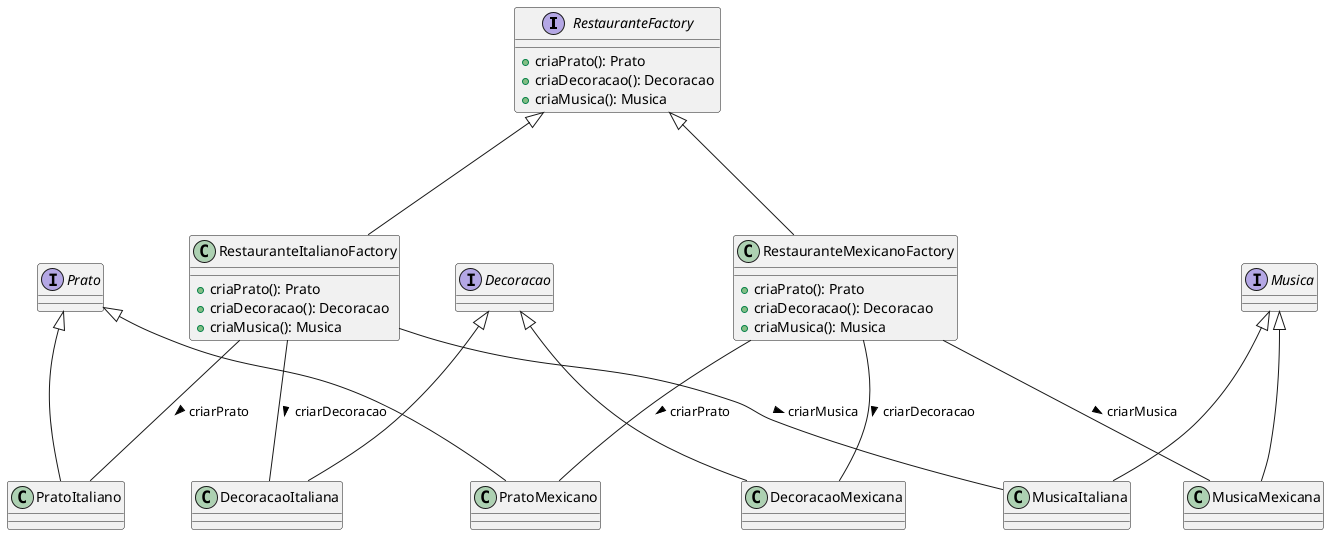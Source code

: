@startuml

interface RestauranteFactory {
    + criaPrato(): Prato
    + criaDecoracao(): Decoracao
    + criaMusica(): Musica
}

interface Prato
interface Decoracao
interface Musica

class PratoItaliano
class MusicaItaliana
class DecoracaoItaliana

class PratoMexicano
class DecoracaoMexicana
class MusicaMexicana

class RestauranteItalianoFactory {
    + criaPrato(): Prato
    + criaDecoracao(): Decoracao
    + criaMusica(): Musica
}

class RestauranteMexicanoFactory {
    + criaPrato(): Prato
    + criaDecoracao(): Decoracao
    + criaMusica(): Musica
}

Prato <|--- PratoItaliano
Prato <|--- PratoMexicano

Decoracao <|--- DecoracaoItaliana
Decoracao <|--- DecoracaoMexicana

Musica <|--- MusicaItaliana
Musica <|--- MusicaMexicana

RestauranteFactory <|--- RestauranteItalianoFactory
RestauranteFactory <|--- RestauranteMexicanoFactory

RestauranteItalianoFactory --- PratoItaliano : criarPrato >
RestauranteItalianoFactory --- DecoracaoItaliana : criarDecoracao >
RestauranteItalianoFactory --- MusicaItaliana : criarMusica >

RestauranteMexicanoFactory --- PratoMexicano : criarPrato >
RestauranteMexicanoFactory --- DecoracaoMexicana : criarDecoracao >
RestauranteMexicanoFactory --- MusicaMexicana : criarMusica >


@enduml
